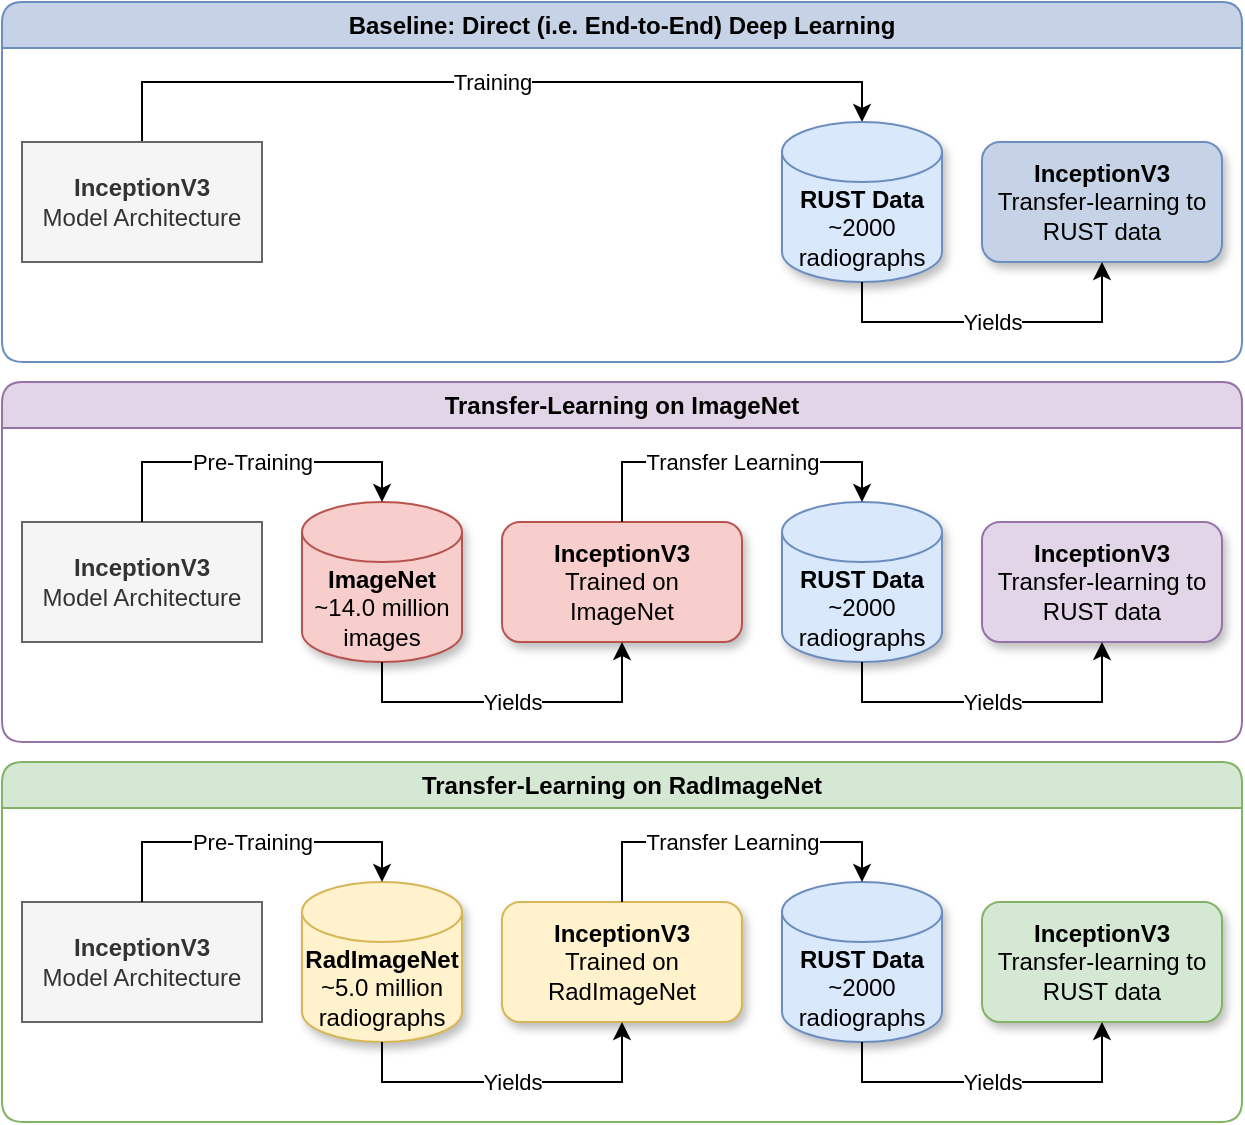 <mxfile version="21.0.8" type="device"><diagram id="A32RPW_bASQyMoJi-ztP" name="Page-1"><mxGraphModel dx="760" dy="729" grid="1" gridSize="10" guides="1" tooltips="1" connect="1" arrows="1" fold="1" page="1" pageScale="1" pageWidth="640" pageHeight="580" math="0" shadow="0"><root><mxCell id="0"/><mxCell id="1" parent="0"/><mxCell id="hiCzr2PjmDXGdOBL3X9N-1" value="Transfer-Learning on ImageNet" style="swimlane;whiteSpace=wrap;html=1;rounded=1;fillColor=#e1d5e7;strokeColor=#9673a6;" vertex="1" parent="1"><mxGeometry x="10" y="200" width="620" height="180" as="geometry"/></mxCell><mxCell id="VTOhFpSIZ6cPDTSQk404-1" value="&lt;div&gt;&lt;b&gt;InceptionV3&lt;/b&gt;&lt;/div&gt;&lt;div&gt;Model Architecture&lt;br&gt;&lt;/div&gt;" style="rounded=0;whiteSpace=wrap;html=1;glass=0;fillColor=#f5f5f5;fontColor=#333333;strokeColor=#666666;" parent="hiCzr2PjmDXGdOBL3X9N-1" vertex="1"><mxGeometry x="10" y="70" width="120" height="60" as="geometry"/></mxCell><mxCell id="VTOhFpSIZ6cPDTSQk404-6" value="&lt;div&gt;&lt;b&gt;InceptionV3&lt;/b&gt;&lt;/div&gt;&lt;div&gt;Trained on&lt;/div&gt;&lt;div&gt;ImageNet&lt;br&gt;&lt;/div&gt;" style="rounded=1;whiteSpace=wrap;html=1;glass=0;fillColor=#f8cecc;strokeColor=#b85450;shadow=1;" parent="hiCzr2PjmDXGdOBL3X9N-1" vertex="1"><mxGeometry x="250" y="70" width="120" height="60" as="geometry"/></mxCell><mxCell id="VTOhFpSIZ6cPDTSQk404-10" value="&lt;div&gt;&lt;b&gt;RUST Data&lt;/b&gt;&lt;/div&gt;&lt;div&gt;~2000&lt;/div&gt;&lt;div&gt;radiographs&lt;br&gt;&lt;/div&gt;" style="shape=cylinder3;whiteSpace=wrap;html=1;boundedLbl=1;backgroundOutline=1;size=15;shadow=1;glass=0;fillColor=#dae8fc;strokeColor=#6c8ebf;" parent="hiCzr2PjmDXGdOBL3X9N-1" vertex="1"><mxGeometry x="390" y="60" width="80" height="80" as="geometry"/></mxCell><mxCell id="VTOhFpSIZ6cPDTSQk404-13" value="Transfer Learning" style="edgeStyle=orthogonalEdgeStyle;rounded=0;orthogonalLoop=1;jettySize=auto;html=1;exitX=0.5;exitY=0;exitDx=0;exitDy=0;entryX=0.5;entryY=0;entryDx=0;entryDy=0;entryPerimeter=0;" parent="hiCzr2PjmDXGdOBL3X9N-1" source="VTOhFpSIZ6cPDTSQk404-6" target="VTOhFpSIZ6cPDTSQk404-10" edge="1"><mxGeometry relative="1" as="geometry"/></mxCell><mxCell id="VTOhFpSIZ6cPDTSQk404-17" value="&lt;div&gt;&lt;b&gt;InceptionV3&lt;/b&gt;&lt;/div&gt;Transfer-learning to RUST data" style="rounded=1;whiteSpace=wrap;html=1;glass=0;fillColor=#e1d5e7;strokeColor=#9673a6;shadow=1;" parent="hiCzr2PjmDXGdOBL3X9N-1" vertex="1"><mxGeometry x="490" y="70" width="120" height="60" as="geometry"/></mxCell><mxCell id="VTOhFpSIZ6cPDTSQk404-19" value="Yields" style="edgeStyle=orthogonalEdgeStyle;rounded=0;orthogonalLoop=1;jettySize=auto;html=1;exitX=0.5;exitY=1;exitDx=0;exitDy=0;exitPerimeter=0;entryX=0.5;entryY=1;entryDx=0;entryDy=0;" parent="hiCzr2PjmDXGdOBL3X9N-1" source="VTOhFpSIZ6cPDTSQk404-10" target="VTOhFpSIZ6cPDTSQk404-17" edge="1"><mxGeometry relative="1" as="geometry"/></mxCell><mxCell id="VTOhFpSIZ6cPDTSQk404-2" value="&lt;div&gt;&lt;b&gt;ImageNet&lt;/b&gt;&lt;/div&gt;&lt;div&gt;~14.0 million&lt;br&gt;&lt;/div&gt;&lt;div&gt;images&lt;br&gt;&lt;/div&gt;" style="shape=cylinder3;whiteSpace=wrap;html=1;boundedLbl=1;backgroundOutline=1;size=15;fillColor=#f8cecc;strokeColor=#b85450;shadow=1;" parent="hiCzr2PjmDXGdOBL3X9N-1" vertex="1"><mxGeometry x="150" y="60" width="80" height="80" as="geometry"/></mxCell><mxCell id="VTOhFpSIZ6cPDTSQk404-31" value="Pre-Training" style="edgeStyle=orthogonalEdgeStyle;rounded=0;orthogonalLoop=1;jettySize=auto;html=1;exitX=0.5;exitY=0;exitDx=0;exitDy=0;entryX=0.5;entryY=0;entryDx=0;entryDy=0;entryPerimeter=0;" parent="hiCzr2PjmDXGdOBL3X9N-1" source="VTOhFpSIZ6cPDTSQk404-1" target="VTOhFpSIZ6cPDTSQk404-2" edge="1"><mxGeometry relative="1" as="geometry"/></mxCell><mxCell id="VTOhFpSIZ6cPDTSQk404-7" value="Yields" style="edgeStyle=orthogonalEdgeStyle;rounded=0;orthogonalLoop=1;jettySize=auto;html=1;entryX=0.5;entryY=1;entryDx=0;entryDy=0;exitX=0.5;exitY=1;exitDx=0;exitDy=0;exitPerimeter=0;" parent="hiCzr2PjmDXGdOBL3X9N-1" source="VTOhFpSIZ6cPDTSQk404-2" target="VTOhFpSIZ6cPDTSQk404-6" edge="1"><mxGeometry relative="1" as="geometry"/></mxCell><mxCell id="hiCzr2PjmDXGdOBL3X9N-2" value="Baseline: Direct (i.e. End-to-End) Deep Learning" style="swimlane;whiteSpace=wrap;html=1;rounded=1;fillColor=#C6D3E6;strokeColor=#6c8ebf;startSize=23;" vertex="1" parent="1"><mxGeometry x="10" y="10" width="620" height="180" as="geometry"/></mxCell><mxCell id="hiCzr2PjmDXGdOBL3X9N-12" value="Training" style="edgeStyle=orthogonalEdgeStyle;rounded=0;orthogonalLoop=1;jettySize=auto;html=1;entryX=0.5;entryY=0;entryDx=0;entryDy=0;entryPerimeter=0;exitX=0.5;exitY=0;exitDx=0;exitDy=0;" edge="1" parent="hiCzr2PjmDXGdOBL3X9N-2" source="hiCzr2PjmDXGdOBL3X9N-3" target="hiCzr2PjmDXGdOBL3X9N-5"><mxGeometry relative="1" as="geometry"/></mxCell><mxCell id="hiCzr2PjmDXGdOBL3X9N-3" value="&lt;div&gt;&lt;b&gt;InceptionV3&lt;/b&gt;&lt;/div&gt;&lt;div&gt;Model Architecture&lt;br&gt;&lt;/div&gt;" style="rounded=0;whiteSpace=wrap;html=1;glass=0;fillColor=#f5f5f5;fontColor=#333333;strokeColor=#666666;" vertex="1" parent="hiCzr2PjmDXGdOBL3X9N-2"><mxGeometry x="10" y="70" width="120" height="60" as="geometry"/></mxCell><mxCell id="hiCzr2PjmDXGdOBL3X9N-5" value="&lt;div&gt;&lt;b&gt;RUST Data&lt;/b&gt;&lt;/div&gt;&lt;div&gt;~2000&lt;/div&gt;&lt;div&gt;radiographs&lt;br&gt;&lt;/div&gt;" style="shape=cylinder3;whiteSpace=wrap;html=1;boundedLbl=1;backgroundOutline=1;size=15;shadow=1;glass=0;fillColor=#dae8fc;strokeColor=#6c8ebf;" vertex="1" parent="hiCzr2PjmDXGdOBL3X9N-2"><mxGeometry x="390" y="60" width="80" height="80" as="geometry"/></mxCell><mxCell id="hiCzr2PjmDXGdOBL3X9N-7" value="&lt;div&gt;&lt;b&gt;InceptionV3&lt;/b&gt;&lt;/div&gt;Transfer-learning to RUST data" style="rounded=1;whiteSpace=wrap;html=1;glass=0;fillColor=#C6D3E6;strokeColor=#6c8ebf;shadow=1;" vertex="1" parent="hiCzr2PjmDXGdOBL3X9N-2"><mxGeometry x="490" y="70" width="120" height="60" as="geometry"/></mxCell><mxCell id="hiCzr2PjmDXGdOBL3X9N-8" value="Yields" style="edgeStyle=orthogonalEdgeStyle;rounded=0;orthogonalLoop=1;jettySize=auto;html=1;exitX=0.5;exitY=1;exitDx=0;exitDy=0;exitPerimeter=0;entryX=0.5;entryY=1;entryDx=0;entryDy=0;" edge="1" parent="hiCzr2PjmDXGdOBL3X9N-2" source="hiCzr2PjmDXGdOBL3X9N-5"><mxGeometry relative="1" as="geometry"><mxPoint x="550" y="130" as="targetPoint"/><Array as="points"><mxPoint x="430" y="160"/><mxPoint x="550" y="160"/></Array></mxGeometry></mxCell><mxCell id="hiCzr2PjmDXGdOBL3X9N-13" value="Transfer-Learning on RadImageNet" style="swimlane;whiteSpace=wrap;html=1;rounded=1;fillColor=#d5e8d4;strokeColor=#82b366;" vertex="1" parent="1"><mxGeometry x="10" y="390" width="620" height="180" as="geometry"/></mxCell><mxCell id="hiCzr2PjmDXGdOBL3X9N-14" value="&lt;div&gt;&lt;b&gt;InceptionV3&lt;/b&gt;&lt;/div&gt;&lt;div&gt;Model Architecture&lt;br&gt;&lt;/div&gt;" style="rounded=0;whiteSpace=wrap;html=1;glass=0;fillColor=#f5f5f5;fontColor=#333333;strokeColor=#666666;" vertex="1" parent="hiCzr2PjmDXGdOBL3X9N-13"><mxGeometry x="10" y="70" width="120" height="60" as="geometry"/></mxCell><mxCell id="hiCzr2PjmDXGdOBL3X9N-15" value="&lt;div&gt;&lt;b&gt;InceptionV3&lt;/b&gt;&lt;/div&gt;&lt;div&gt;Trained on&lt;/div&gt;&lt;div&gt;RadImageNet&lt;br&gt;&lt;/div&gt;" style="rounded=1;whiteSpace=wrap;html=1;glass=0;fillColor=#fff2cc;strokeColor=#d6b656;shadow=1;" vertex="1" parent="hiCzr2PjmDXGdOBL3X9N-13"><mxGeometry x="250" y="70" width="120" height="60" as="geometry"/></mxCell><mxCell id="hiCzr2PjmDXGdOBL3X9N-16" value="&lt;div&gt;&lt;b&gt;RUST Data&lt;/b&gt;&lt;/div&gt;&lt;div&gt;~2000&lt;/div&gt;&lt;div&gt;radiographs&lt;br&gt;&lt;/div&gt;" style="shape=cylinder3;whiteSpace=wrap;html=1;boundedLbl=1;backgroundOutline=1;size=15;shadow=1;glass=0;fillColor=#dae8fc;strokeColor=#6c8ebf;" vertex="1" parent="hiCzr2PjmDXGdOBL3X9N-13"><mxGeometry x="390" y="60" width="80" height="80" as="geometry"/></mxCell><mxCell id="hiCzr2PjmDXGdOBL3X9N-17" value="Transfer Learning" style="edgeStyle=orthogonalEdgeStyle;rounded=0;orthogonalLoop=1;jettySize=auto;html=1;exitX=0.5;exitY=0;exitDx=0;exitDy=0;entryX=0.5;entryY=0;entryDx=0;entryDy=0;entryPerimeter=0;" edge="1" parent="hiCzr2PjmDXGdOBL3X9N-13" source="hiCzr2PjmDXGdOBL3X9N-15" target="hiCzr2PjmDXGdOBL3X9N-16"><mxGeometry relative="1" as="geometry"/></mxCell><mxCell id="hiCzr2PjmDXGdOBL3X9N-18" value="&lt;div&gt;&lt;b&gt;InceptionV3&lt;/b&gt;&lt;/div&gt;Transfer-learning to RUST data" style="rounded=1;whiteSpace=wrap;html=1;glass=0;fillColor=#d5e8d4;strokeColor=#82b366;shadow=1;" vertex="1" parent="hiCzr2PjmDXGdOBL3X9N-13"><mxGeometry x="490" y="70" width="120" height="60" as="geometry"/></mxCell><mxCell id="hiCzr2PjmDXGdOBL3X9N-19" value="Yields" style="edgeStyle=orthogonalEdgeStyle;rounded=0;orthogonalLoop=1;jettySize=auto;html=1;exitX=0.5;exitY=1;exitDx=0;exitDy=0;exitPerimeter=0;entryX=0.5;entryY=1;entryDx=0;entryDy=0;" edge="1" parent="hiCzr2PjmDXGdOBL3X9N-13" source="hiCzr2PjmDXGdOBL3X9N-16" target="hiCzr2PjmDXGdOBL3X9N-18"><mxGeometry relative="1" as="geometry"/></mxCell><mxCell id="hiCzr2PjmDXGdOBL3X9N-20" value="&lt;div&gt;&lt;b&gt;RadImageNet&lt;/b&gt;&lt;/div&gt;&lt;div&gt;~5.0 million&lt;/div&gt;&lt;div&gt;radiographs&lt;br&gt;&lt;/div&gt;" style="shape=cylinder3;whiteSpace=wrap;html=1;boundedLbl=1;backgroundOutline=1;size=15;fillColor=#fff2cc;strokeColor=#d6b656;shadow=1;" vertex="1" parent="hiCzr2PjmDXGdOBL3X9N-13"><mxGeometry x="150" y="60" width="80" height="80" as="geometry"/></mxCell><mxCell id="hiCzr2PjmDXGdOBL3X9N-21" value="Pre-Training" style="edgeStyle=orthogonalEdgeStyle;rounded=0;orthogonalLoop=1;jettySize=auto;html=1;exitX=0.5;exitY=0;exitDx=0;exitDy=0;entryX=0.5;entryY=0;entryDx=0;entryDy=0;entryPerimeter=0;" edge="1" parent="hiCzr2PjmDXGdOBL3X9N-13" source="hiCzr2PjmDXGdOBL3X9N-14" target="hiCzr2PjmDXGdOBL3X9N-20"><mxGeometry relative="1" as="geometry"/></mxCell><mxCell id="hiCzr2PjmDXGdOBL3X9N-22" value="Yields" style="edgeStyle=orthogonalEdgeStyle;rounded=0;orthogonalLoop=1;jettySize=auto;html=1;entryX=0.5;entryY=1;entryDx=0;entryDy=0;exitX=0.5;exitY=1;exitDx=0;exitDy=0;exitPerimeter=0;" edge="1" parent="hiCzr2PjmDXGdOBL3X9N-13" source="hiCzr2PjmDXGdOBL3X9N-20" target="hiCzr2PjmDXGdOBL3X9N-15"><mxGeometry relative="1" as="geometry"/></mxCell></root></mxGraphModel></diagram></mxfile>